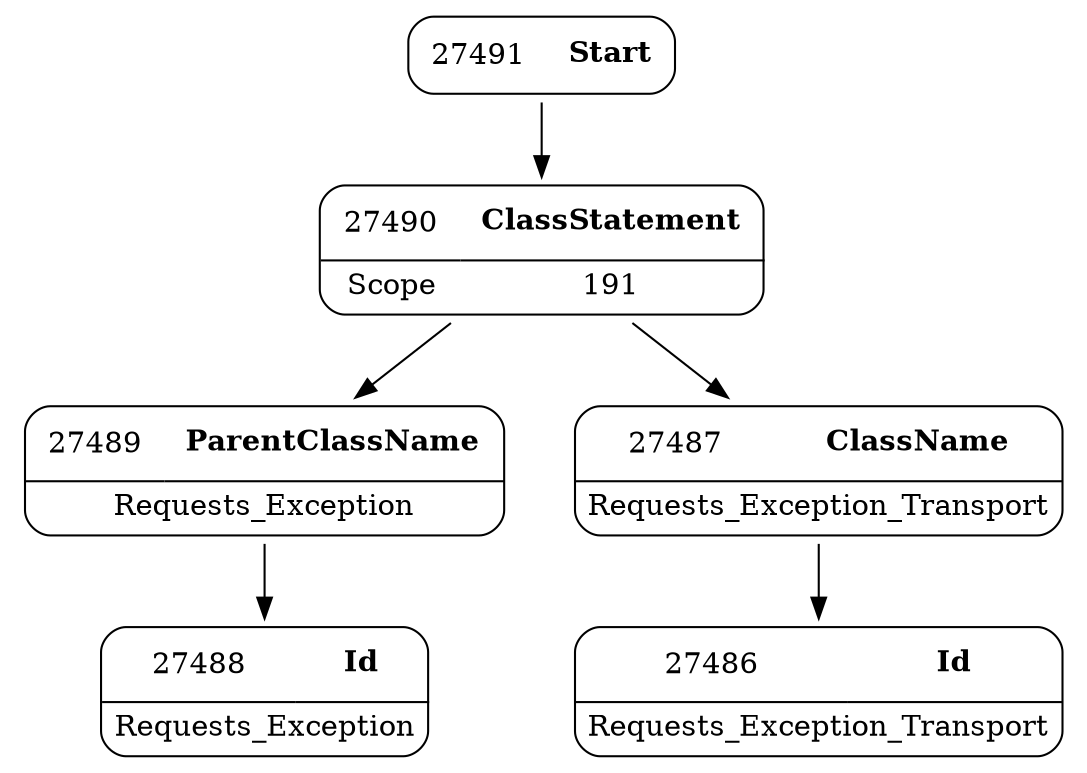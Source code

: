 digraph ast {
node [shape=none];
27488 [label=<<TABLE border='1' cellspacing='0' cellpadding='10' style='rounded' ><TR><TD border='0'>27488</TD><TD border='0'><B>Id</B></TD></TR><HR/><TR><TD border='0' cellpadding='5' colspan='2'>Requests_Exception</TD></TR></TABLE>>];
27489 [label=<<TABLE border='1' cellspacing='0' cellpadding='10' style='rounded' ><TR><TD border='0'>27489</TD><TD border='0'><B>ParentClassName</B></TD></TR><HR/><TR><TD border='0' cellpadding='5' colspan='2'>Requests_Exception</TD></TR></TABLE>>];
27489 -> 27488 [weight=2];
27490 [label=<<TABLE border='1' cellspacing='0' cellpadding='10' style='rounded' ><TR><TD border='0'>27490</TD><TD border='0'><B>ClassStatement</B></TD></TR><HR/><TR><TD border='0' cellpadding='5'>Scope</TD><TD border='0' cellpadding='5'>191</TD></TR></TABLE>>];
27490 -> 27487 [weight=2];
27490 -> 27489 [weight=2];
27491 [label=<<TABLE border='1' cellspacing='0' cellpadding='10' style='rounded' ><TR><TD border='0'>27491</TD><TD border='0'><B>Start</B></TD></TR></TABLE>>];
27491 -> 27490 [weight=2];
27486 [label=<<TABLE border='1' cellspacing='0' cellpadding='10' style='rounded' ><TR><TD border='0'>27486</TD><TD border='0'><B>Id</B></TD></TR><HR/><TR><TD border='0' cellpadding='5' colspan='2'>Requests_Exception_Transport</TD></TR></TABLE>>];
27487 [label=<<TABLE border='1' cellspacing='0' cellpadding='10' style='rounded' ><TR><TD border='0'>27487</TD><TD border='0'><B>ClassName</B></TD></TR><HR/><TR><TD border='0' cellpadding='5' colspan='2'>Requests_Exception_Transport</TD></TR></TABLE>>];
27487 -> 27486 [weight=2];
}
